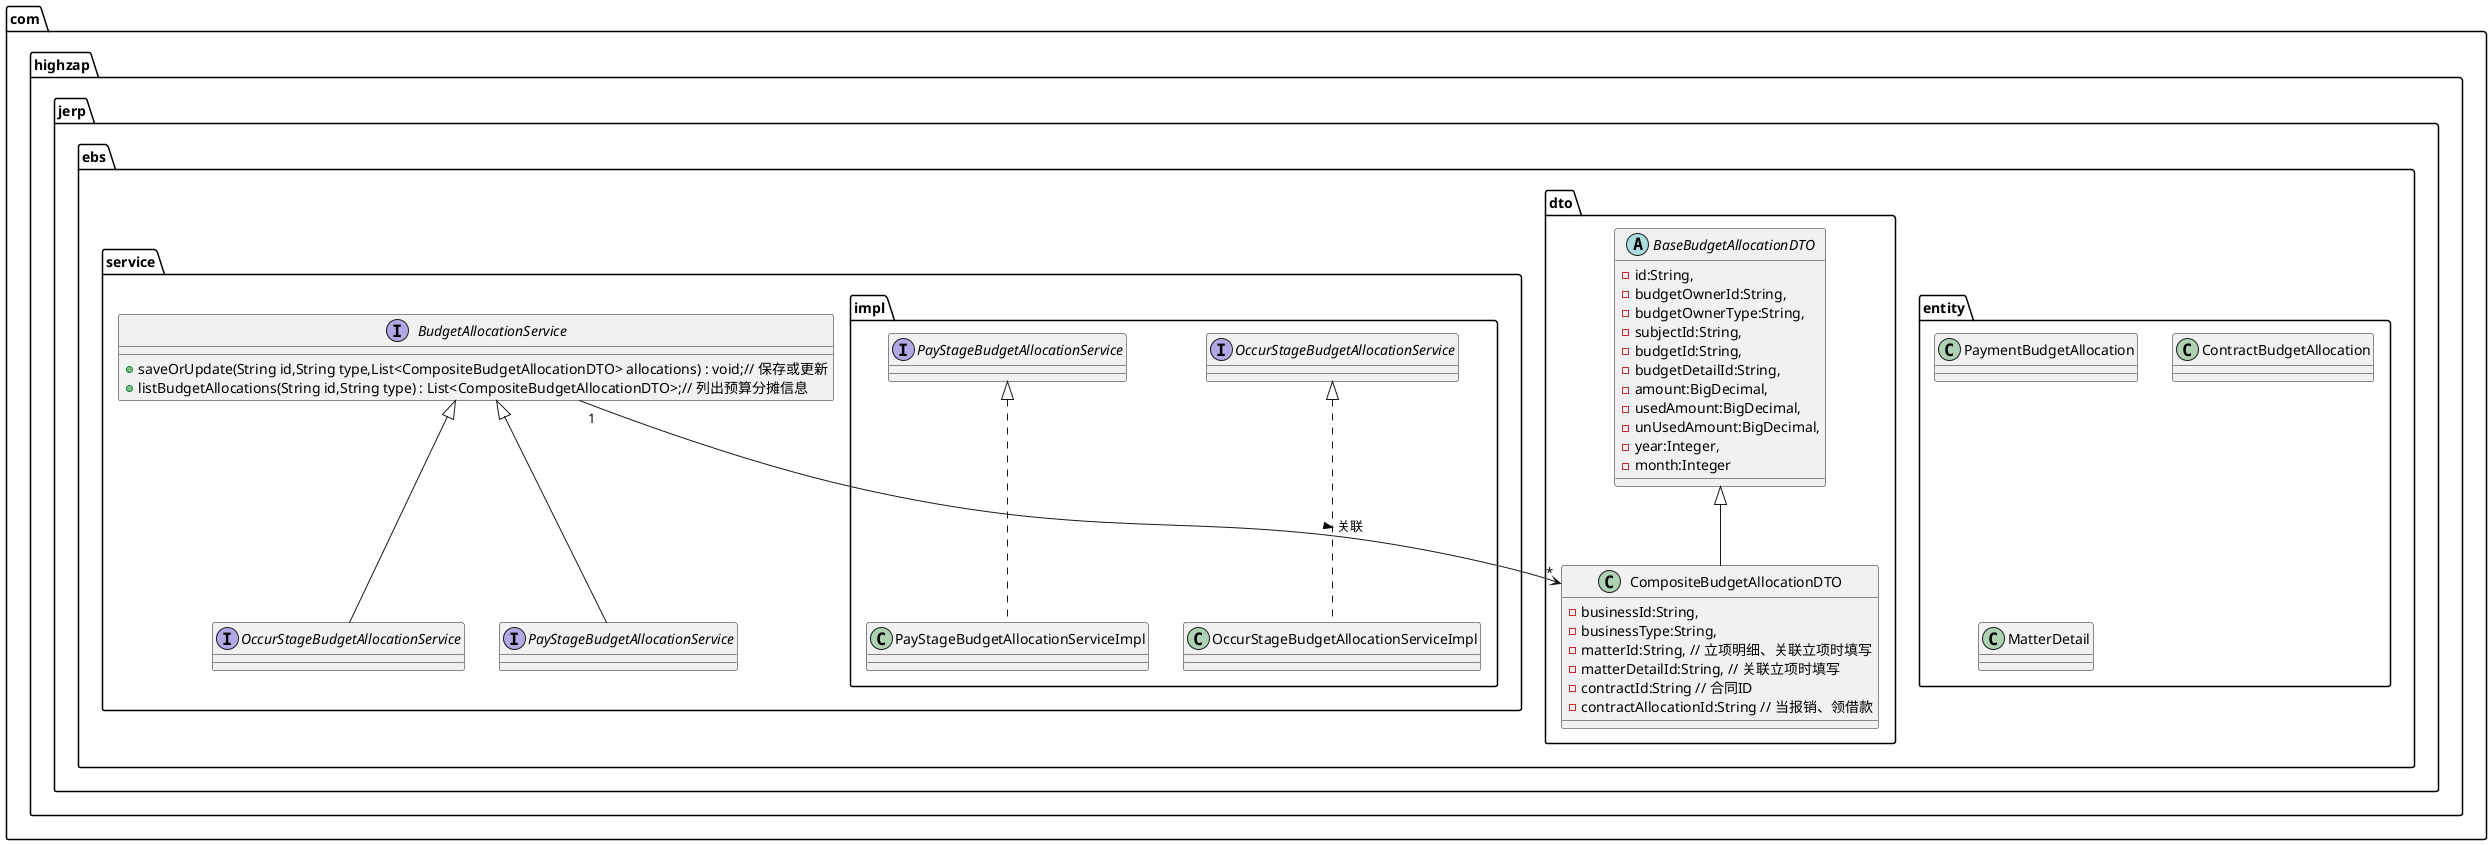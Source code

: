 @startuml
'https://plantuml.com/class-diagram

package com.highzap.jerp.ebs.dto {

    abstract class BaseBudgetAllocationDTO {
        -id:String,
        -budgetOwnerId:String,
        -budgetOwnerType:String,
        -subjectId:String,
        -budgetId:String,
        -budgetDetailId:String,
        -amount:BigDecimal,
        -usedAmount:BigDecimal,
        -unUsedAmount:BigDecimal,
        -year:Integer,
        -month:Integer
    }

    class CompositeBudgetAllocationDTO extends BaseBudgetAllocationDTO {
        -businessId:String,
        -businessType:String,
        -matterId:String, // 立项明细、关联立项时填写
        -matterDetailId:String, // 关联立项时填写
        -contractId:String // 合同ID
        -contractAllocationId:String // 当报销、领借款
    }
}

package com.highzap.jerp.ebs.entity {

    class PaymentBudgetAllocation
    class ContractBudgetAllocation
    class MatterDetail

}


package com.highzap.jerp.ebs.service {

    interface BudgetAllocationService{
        +saveOrUpdate(String id,String type,List<CompositeBudgetAllocationDTO> allocations) : void;// 保存或更新
        +listBudgetAllocations(String id,String type) : List<CompositeBudgetAllocationDTO>;// 列出预算分摊信息
    }

    BudgetAllocationService "1" --> "*" CompositeBudgetAllocationDTO: 关联 >

    interface OccurStageBudgetAllocationService extends BudgetAllocationService{}
    interface PayStageBudgetAllocationService extends BudgetAllocationService{}

    package com.highzap.jerp.ebs.service.impl{
          class OccurStageBudgetAllocationServiceImpl implements OccurStageBudgetAllocationService{}
          class PayStageBudgetAllocationServiceImpl implements PayStageBudgetAllocationService{}
    }
}







@enduml